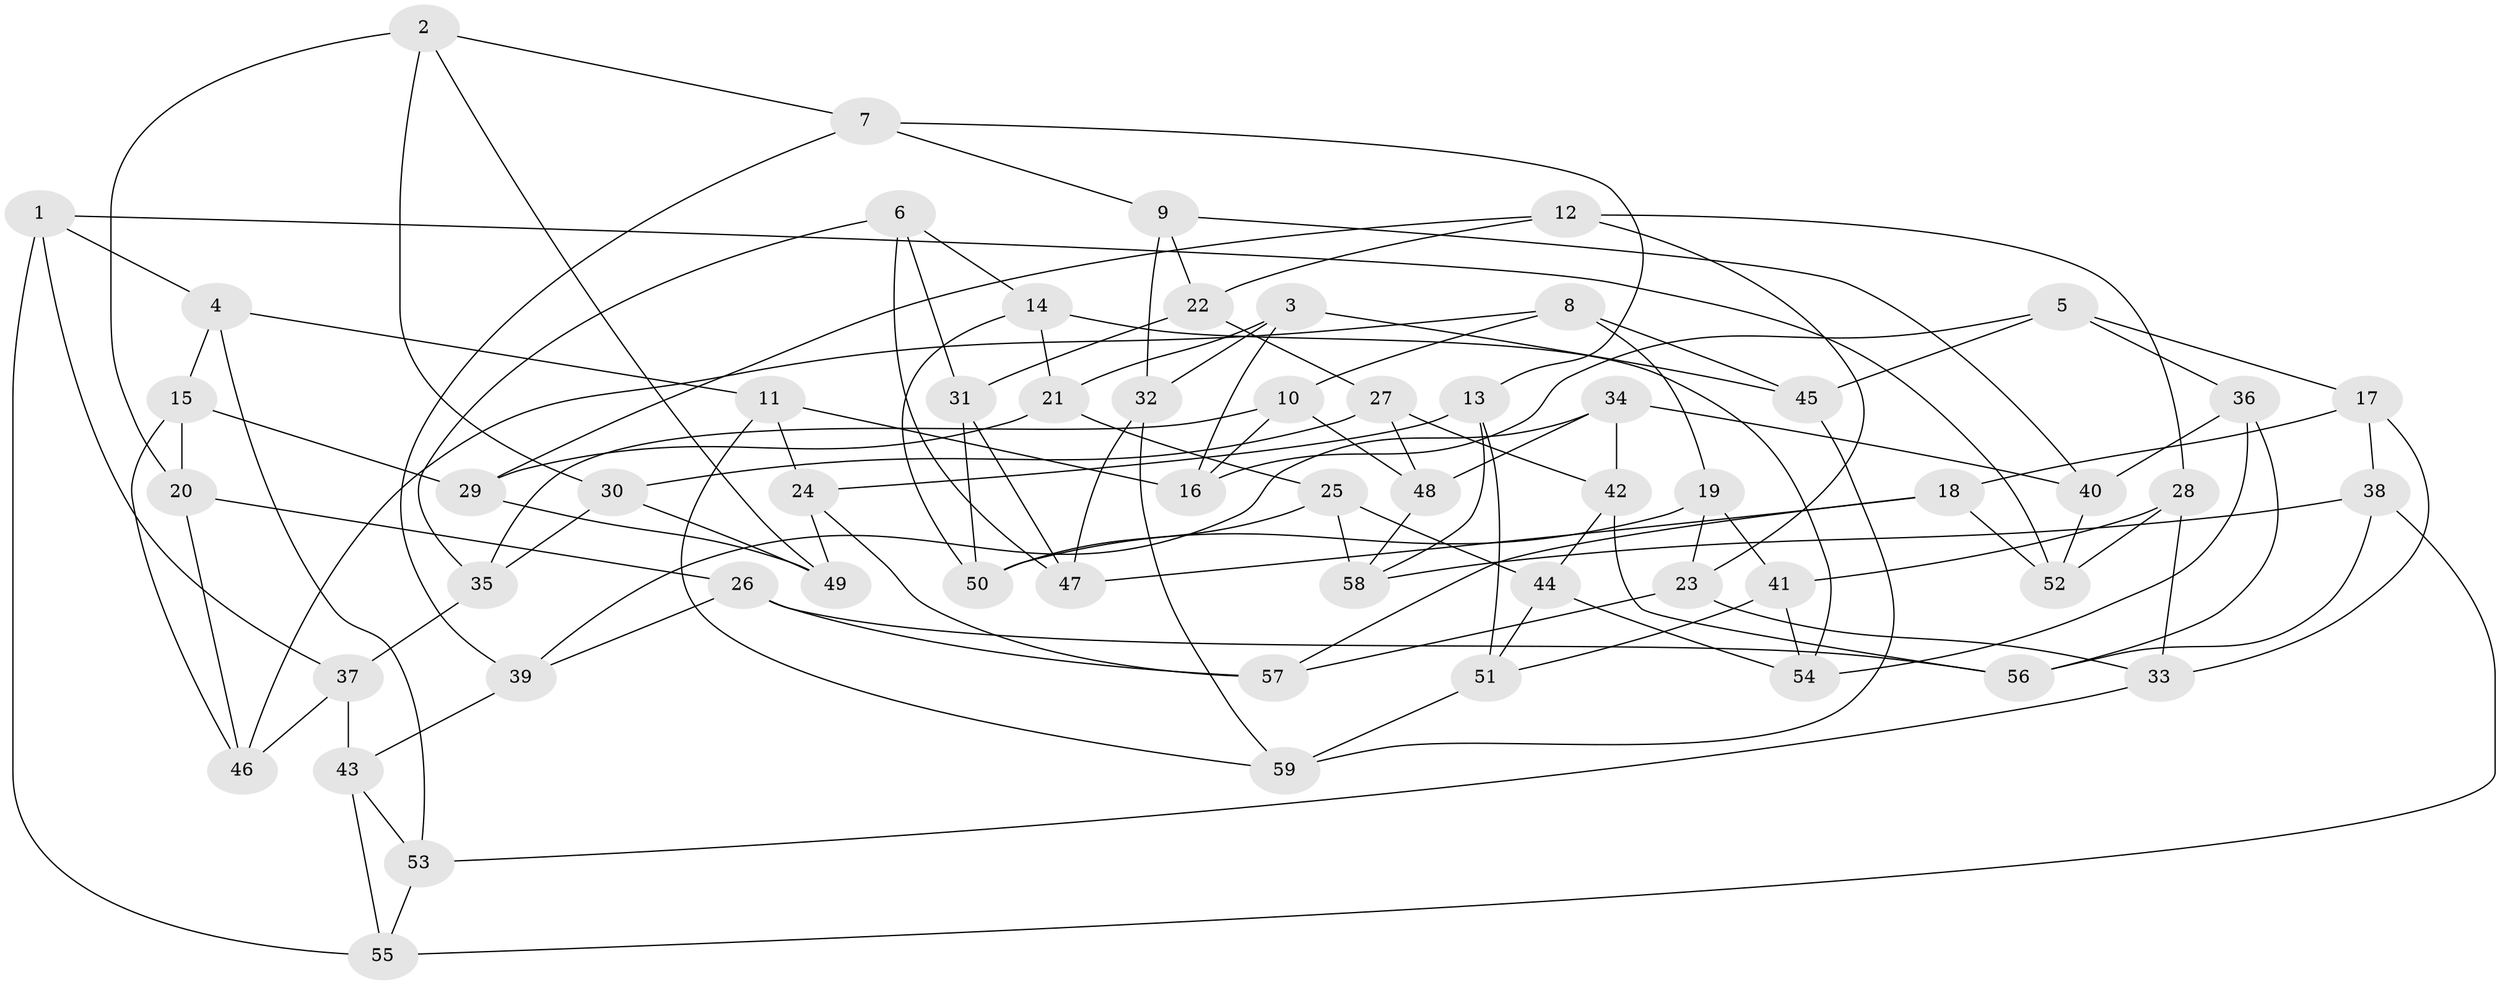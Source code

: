 // Generated by graph-tools (version 1.1) at 2025/16/03/09/25 04:16:24]
// undirected, 59 vertices, 118 edges
graph export_dot {
graph [start="1"]
  node [color=gray90,style=filled];
  1;
  2;
  3;
  4;
  5;
  6;
  7;
  8;
  9;
  10;
  11;
  12;
  13;
  14;
  15;
  16;
  17;
  18;
  19;
  20;
  21;
  22;
  23;
  24;
  25;
  26;
  27;
  28;
  29;
  30;
  31;
  32;
  33;
  34;
  35;
  36;
  37;
  38;
  39;
  40;
  41;
  42;
  43;
  44;
  45;
  46;
  47;
  48;
  49;
  50;
  51;
  52;
  53;
  54;
  55;
  56;
  57;
  58;
  59;
  1 -- 37;
  1 -- 4;
  1 -- 52;
  1 -- 55;
  2 -- 20;
  2 -- 49;
  2 -- 30;
  2 -- 7;
  3 -- 16;
  3 -- 45;
  3 -- 21;
  3 -- 32;
  4 -- 15;
  4 -- 11;
  4 -- 53;
  5 -- 45;
  5 -- 16;
  5 -- 36;
  5 -- 17;
  6 -- 47;
  6 -- 35;
  6 -- 31;
  6 -- 14;
  7 -- 39;
  7 -- 9;
  7 -- 13;
  8 -- 45;
  8 -- 46;
  8 -- 19;
  8 -- 10;
  9 -- 40;
  9 -- 22;
  9 -- 32;
  10 -- 48;
  10 -- 16;
  10 -- 35;
  11 -- 59;
  11 -- 16;
  11 -- 24;
  12 -- 23;
  12 -- 28;
  12 -- 29;
  12 -- 22;
  13 -- 58;
  13 -- 51;
  13 -- 24;
  14 -- 54;
  14 -- 21;
  14 -- 50;
  15 -- 20;
  15 -- 29;
  15 -- 46;
  17 -- 33;
  17 -- 18;
  17 -- 38;
  18 -- 47;
  18 -- 52;
  18 -- 57;
  19 -- 23;
  19 -- 41;
  19 -- 50;
  20 -- 46;
  20 -- 26;
  21 -- 25;
  21 -- 29;
  22 -- 27;
  22 -- 31;
  23 -- 57;
  23 -- 33;
  24 -- 49;
  24 -- 57;
  25 -- 50;
  25 -- 58;
  25 -- 44;
  26 -- 39;
  26 -- 56;
  26 -- 57;
  27 -- 42;
  27 -- 48;
  27 -- 30;
  28 -- 41;
  28 -- 33;
  28 -- 52;
  29 -- 49;
  30 -- 35;
  30 -- 49;
  31 -- 47;
  31 -- 50;
  32 -- 47;
  32 -- 59;
  33 -- 53;
  34 -- 39;
  34 -- 48;
  34 -- 42;
  34 -- 40;
  35 -- 37;
  36 -- 40;
  36 -- 54;
  36 -- 56;
  37 -- 46;
  37 -- 43;
  38 -- 55;
  38 -- 56;
  38 -- 58;
  39 -- 43;
  40 -- 52;
  41 -- 54;
  41 -- 51;
  42 -- 56;
  42 -- 44;
  43 -- 55;
  43 -- 53;
  44 -- 54;
  44 -- 51;
  45 -- 59;
  48 -- 58;
  51 -- 59;
  53 -- 55;
}
